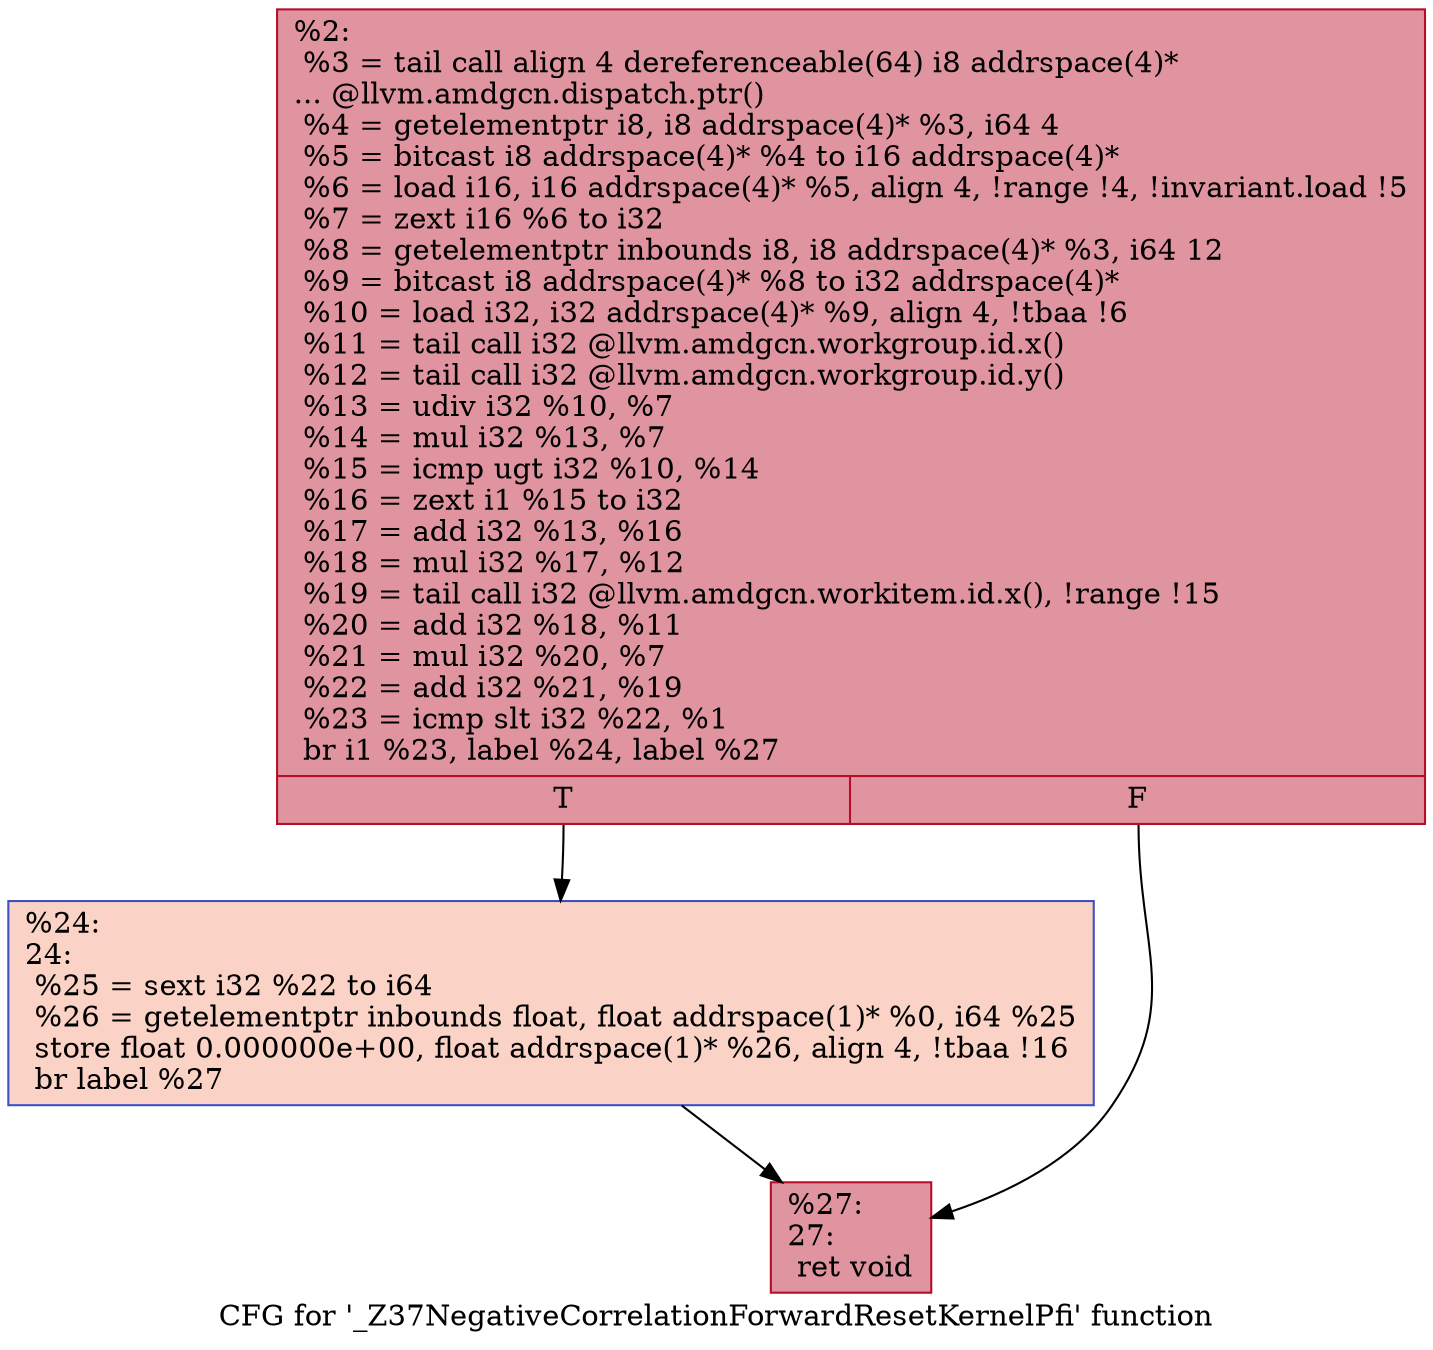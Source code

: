digraph "CFG for '_Z37NegativeCorrelationForwardResetKernelPfi' function" {
	label="CFG for '_Z37NegativeCorrelationForwardResetKernelPfi' function";

	Node0x5a522d0 [shape=record,color="#b70d28ff", style=filled, fillcolor="#b70d2870",label="{%2:\l  %3 = tail call align 4 dereferenceable(64) i8 addrspace(4)*\l... @llvm.amdgcn.dispatch.ptr()\l  %4 = getelementptr i8, i8 addrspace(4)* %3, i64 4\l  %5 = bitcast i8 addrspace(4)* %4 to i16 addrspace(4)*\l  %6 = load i16, i16 addrspace(4)* %5, align 4, !range !4, !invariant.load !5\l  %7 = zext i16 %6 to i32\l  %8 = getelementptr inbounds i8, i8 addrspace(4)* %3, i64 12\l  %9 = bitcast i8 addrspace(4)* %8 to i32 addrspace(4)*\l  %10 = load i32, i32 addrspace(4)* %9, align 4, !tbaa !6\l  %11 = tail call i32 @llvm.amdgcn.workgroup.id.x()\l  %12 = tail call i32 @llvm.amdgcn.workgroup.id.y()\l  %13 = udiv i32 %10, %7\l  %14 = mul i32 %13, %7\l  %15 = icmp ugt i32 %10, %14\l  %16 = zext i1 %15 to i32\l  %17 = add i32 %13, %16\l  %18 = mul i32 %17, %12\l  %19 = tail call i32 @llvm.amdgcn.workitem.id.x(), !range !15\l  %20 = add i32 %18, %11\l  %21 = mul i32 %20, %7\l  %22 = add i32 %21, %19\l  %23 = icmp slt i32 %22, %1\l  br i1 %23, label %24, label %27\l|{<s0>T|<s1>F}}"];
	Node0x5a522d0:s0 -> Node0x5a54b90;
	Node0x5a522d0:s1 -> Node0x5a54c20;
	Node0x5a54b90 [shape=record,color="#3d50c3ff", style=filled, fillcolor="#f59c7d70",label="{%24:\l24:                                               \l  %25 = sext i32 %22 to i64\l  %26 = getelementptr inbounds float, float addrspace(1)* %0, i64 %25\l  store float 0.000000e+00, float addrspace(1)* %26, align 4, !tbaa !16\l  br label %27\l}"];
	Node0x5a54b90 -> Node0x5a54c20;
	Node0x5a54c20 [shape=record,color="#b70d28ff", style=filled, fillcolor="#b70d2870",label="{%27:\l27:                                               \l  ret void\l}"];
}
